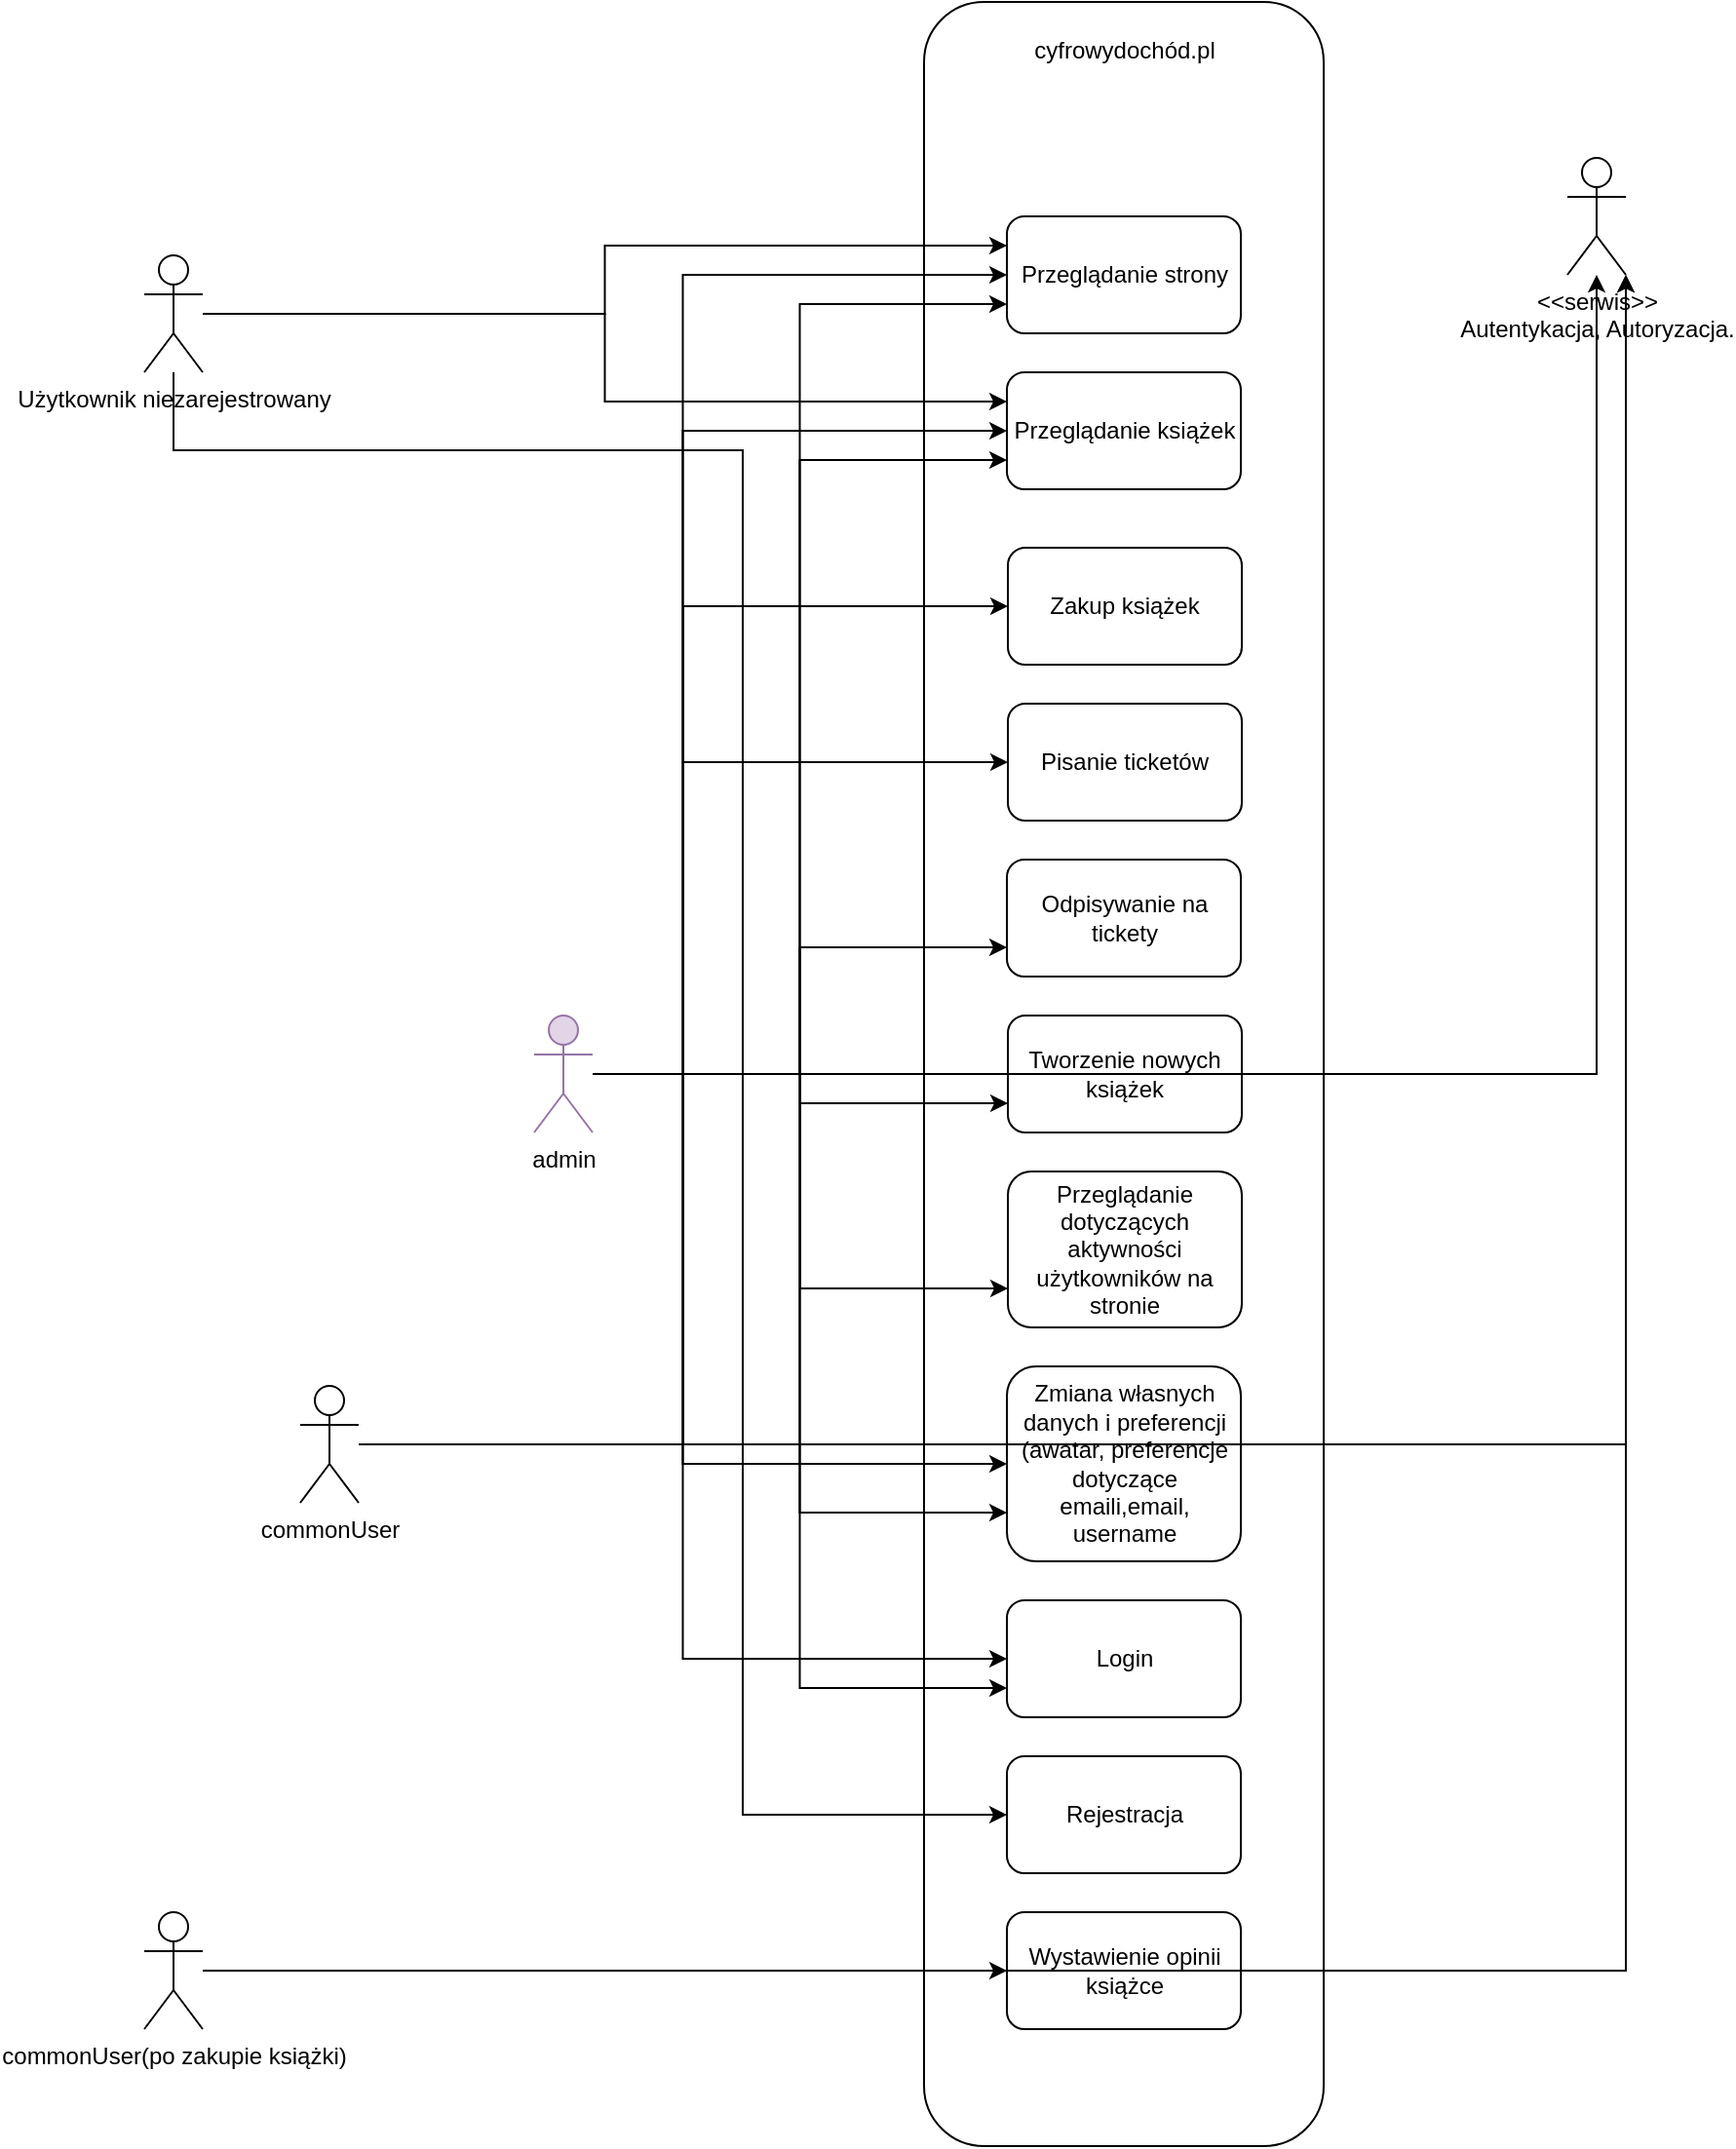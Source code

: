<mxfile version="24.7.1" type="device">
  <diagram name="Page-1" id="QaO6IJcZm1U5WDotASN0">
    <mxGraphModel dx="2274" dy="1295" grid="1" gridSize="10" guides="1" tooltips="1" connect="1" arrows="1" fold="1" page="1" pageScale="1" pageWidth="850" pageHeight="1100" math="0" shadow="0">
      <root>
        <mxCell id="0" />
        <mxCell id="1" parent="0" />
        <mxCell id="2PVZD35NaClQ3n3bUbz6-45" style="edgeStyle=orthogonalEdgeStyle;rounded=0;orthogonalLoop=1;jettySize=auto;html=1;entryX=0;entryY=0.25;entryDx=0;entryDy=0;" edge="1" parent="1" source="2PVZD35NaClQ3n3bUbz6-1" target="2PVZD35NaClQ3n3bUbz6-4">
          <mxGeometry relative="1" as="geometry" />
        </mxCell>
        <mxCell id="2PVZD35NaClQ3n3bUbz6-46" style="edgeStyle=orthogonalEdgeStyle;rounded=0;orthogonalLoop=1;jettySize=auto;html=1;entryX=0;entryY=0.25;entryDx=0;entryDy=0;" edge="1" parent="1" source="2PVZD35NaClQ3n3bUbz6-1" target="2PVZD35NaClQ3n3bUbz6-5">
          <mxGeometry relative="1" as="geometry" />
        </mxCell>
        <mxCell id="2PVZD35NaClQ3n3bUbz6-49" style="edgeStyle=orthogonalEdgeStyle;rounded=0;orthogonalLoop=1;jettySize=auto;html=1;entryX=0;entryY=0.5;entryDx=0;entryDy=0;" edge="1" parent="1" source="2PVZD35NaClQ3n3bUbz6-1" target="2PVZD35NaClQ3n3bUbz6-51">
          <mxGeometry relative="1" as="geometry">
            <mxPoint x="250" y="1020" as="targetPoint" />
            <Array as="points">
              <mxPoint x="177" y="320" />
              <mxPoint x="177" y="1020" />
            </Array>
          </mxGeometry>
        </mxCell>
        <mxCell id="2PVZD35NaClQ3n3bUbz6-1" value="Użytkownik niezarejestrowany" style="shape=umlActor;verticalLabelPosition=bottom;verticalAlign=top;html=1;outlineConnect=0;" vertex="1" parent="1">
          <mxGeometry x="-130" y="220" width="30" height="60" as="geometry" />
        </mxCell>
        <mxCell id="2PVZD35NaClQ3n3bUbz6-2" value="" style="rounded=1;whiteSpace=wrap;html=1;fillColor=none;" vertex="1" parent="1">
          <mxGeometry x="270" y="90" width="205" height="1100" as="geometry" />
        </mxCell>
        <mxCell id="2PVZD35NaClQ3n3bUbz6-3" value="&amp;lt;&amp;lt;serwis&amp;gt;&amp;gt;&lt;br&gt;Autentykacja, Autoryzacja." style="shape=umlActor;verticalLabelPosition=bottom;verticalAlign=top;html=1;outlineConnect=0;" vertex="1" parent="1">
          <mxGeometry x="600" y="170" width="30" height="60" as="geometry" />
        </mxCell>
        <mxCell id="2PVZD35NaClQ3n3bUbz6-4" value="Przeglądanie strony " style="rounded=1;whiteSpace=wrap;html=1;" vertex="1" parent="1">
          <mxGeometry x="312.5" y="200" width="120" height="60" as="geometry" />
        </mxCell>
        <mxCell id="2PVZD35NaClQ3n3bUbz6-5" value="Przeglądanie książek" style="rounded=1;whiteSpace=wrap;html=1;" vertex="1" parent="1">
          <mxGeometry x="312.5" y="280" width="120" height="60" as="geometry" />
        </mxCell>
        <mxCell id="2PVZD35NaClQ3n3bUbz6-6" value="&lt;div&gt;cyfrowydochód.pl&lt;/div&gt;" style="text;html=1;align=center;verticalAlign=middle;whiteSpace=wrap;rounded=0;" vertex="1" parent="1">
          <mxGeometry x="343" y="100" width="60" height="30" as="geometry" />
        </mxCell>
        <mxCell id="2PVZD35NaClQ3n3bUbz6-7" value="Zakup książek" style="rounded=1;whiteSpace=wrap;html=1;" vertex="1" parent="1">
          <mxGeometry x="313" y="370" width="120" height="60" as="geometry" />
        </mxCell>
        <mxCell id="2PVZD35NaClQ3n3bUbz6-8" value="Pisanie ticketów" style="rounded=1;whiteSpace=wrap;html=1;" vertex="1" parent="1">
          <mxGeometry x="313" y="450" width="120" height="60" as="geometry" />
        </mxCell>
        <mxCell id="2PVZD35NaClQ3n3bUbz6-9" value="Odpisywanie na tickety" style="rounded=1;whiteSpace=wrap;html=1;" vertex="1" parent="1">
          <mxGeometry x="312.5" y="530" width="120" height="60" as="geometry" />
        </mxCell>
        <mxCell id="2PVZD35NaClQ3n3bUbz6-10" value="Tworzenie nowych książek" style="rounded=1;whiteSpace=wrap;html=1;" vertex="1" parent="1">
          <mxGeometry x="313" y="610" width="120" height="60" as="geometry" />
        </mxCell>
        <mxCell id="2PVZD35NaClQ3n3bUbz6-11" value="Przeglądanie dotyczących aktywności użytkowników na stronie" style="rounded=1;whiteSpace=wrap;html=1;" vertex="1" parent="1">
          <mxGeometry x="313" y="690" width="120" height="80" as="geometry" />
        </mxCell>
        <mxCell id="2PVZD35NaClQ3n3bUbz6-12" value="Zmiana własnych danych i preferencji (awatar, preferencje dotyczące emaili,email, username" style="rounded=1;whiteSpace=wrap;html=1;" vertex="1" parent="1">
          <mxGeometry x="312.5" y="790" width="120" height="100" as="geometry" />
        </mxCell>
        <mxCell id="2PVZD35NaClQ3n3bUbz6-13" value="Login" style="rounded=1;whiteSpace=wrap;html=1;" vertex="1" parent="1">
          <mxGeometry x="312.5" y="910" width="120" height="60" as="geometry" />
        </mxCell>
        <mxCell id="2PVZD35NaClQ3n3bUbz6-37" style="edgeStyle=orthogonalEdgeStyle;rounded=0;orthogonalLoop=1;jettySize=auto;html=1;entryX=0;entryY=0.75;entryDx=0;entryDy=0;" edge="1" parent="1" source="2PVZD35NaClQ3n3bUbz6-14" target="2PVZD35NaClQ3n3bUbz6-4">
          <mxGeometry relative="1" as="geometry" />
        </mxCell>
        <mxCell id="2PVZD35NaClQ3n3bUbz6-38" style="edgeStyle=orthogonalEdgeStyle;rounded=0;orthogonalLoop=1;jettySize=auto;html=1;entryX=0;entryY=0.75;entryDx=0;entryDy=0;" edge="1" parent="1" source="2PVZD35NaClQ3n3bUbz6-14" target="2PVZD35NaClQ3n3bUbz6-5">
          <mxGeometry relative="1" as="geometry" />
        </mxCell>
        <mxCell id="2PVZD35NaClQ3n3bUbz6-40" style="edgeStyle=orthogonalEdgeStyle;rounded=0;orthogonalLoop=1;jettySize=auto;html=1;entryX=0;entryY=0.75;entryDx=0;entryDy=0;" edge="1" parent="1" source="2PVZD35NaClQ3n3bUbz6-14" target="2PVZD35NaClQ3n3bUbz6-9">
          <mxGeometry relative="1" as="geometry" />
        </mxCell>
        <mxCell id="2PVZD35NaClQ3n3bUbz6-41" style="edgeStyle=orthogonalEdgeStyle;rounded=0;orthogonalLoop=1;jettySize=auto;html=1;entryX=0;entryY=0.75;entryDx=0;entryDy=0;" edge="1" parent="1" source="2PVZD35NaClQ3n3bUbz6-14" target="2PVZD35NaClQ3n3bUbz6-10">
          <mxGeometry relative="1" as="geometry" />
        </mxCell>
        <mxCell id="2PVZD35NaClQ3n3bUbz6-42" style="edgeStyle=orthogonalEdgeStyle;rounded=0;orthogonalLoop=1;jettySize=auto;html=1;entryX=0;entryY=0.75;entryDx=0;entryDy=0;" edge="1" parent="1" source="2PVZD35NaClQ3n3bUbz6-14" target="2PVZD35NaClQ3n3bUbz6-11">
          <mxGeometry relative="1" as="geometry" />
        </mxCell>
        <mxCell id="2PVZD35NaClQ3n3bUbz6-43" style="edgeStyle=orthogonalEdgeStyle;rounded=0;orthogonalLoop=1;jettySize=auto;html=1;entryX=0;entryY=0.75;entryDx=0;entryDy=0;" edge="1" parent="1" source="2PVZD35NaClQ3n3bUbz6-14" target="2PVZD35NaClQ3n3bUbz6-12">
          <mxGeometry relative="1" as="geometry" />
        </mxCell>
        <mxCell id="2PVZD35NaClQ3n3bUbz6-44" style="edgeStyle=orthogonalEdgeStyle;rounded=0;orthogonalLoop=1;jettySize=auto;html=1;entryX=0;entryY=0.75;entryDx=0;entryDy=0;" edge="1" parent="1" source="2PVZD35NaClQ3n3bUbz6-14" target="2PVZD35NaClQ3n3bUbz6-13">
          <mxGeometry relative="1" as="geometry" />
        </mxCell>
        <mxCell id="2PVZD35NaClQ3n3bUbz6-54" style="edgeStyle=orthogonalEdgeStyle;rounded=0;orthogonalLoop=1;jettySize=auto;html=1;" edge="1" parent="1" source="2PVZD35NaClQ3n3bUbz6-14" target="2PVZD35NaClQ3n3bUbz6-3">
          <mxGeometry relative="1" as="geometry" />
        </mxCell>
        <mxCell id="2PVZD35NaClQ3n3bUbz6-14" value="admin" style="shape=umlActor;verticalLabelPosition=bottom;verticalAlign=top;html=1;outlineConnect=0;fillColor=#e1d5e7;strokeColor=#9673a6;" vertex="1" parent="1">
          <mxGeometry x="70" y="610" width="30" height="60" as="geometry" />
        </mxCell>
        <mxCell id="2PVZD35NaClQ3n3bUbz6-19" style="edgeStyle=orthogonalEdgeStyle;rounded=0;orthogonalLoop=1;jettySize=auto;html=1;entryX=0;entryY=0.5;entryDx=0;entryDy=0;" edge="1" parent="1" source="2PVZD35NaClQ3n3bUbz6-15" target="2PVZD35NaClQ3n3bUbz6-4">
          <mxGeometry relative="1" as="geometry" />
        </mxCell>
        <mxCell id="2PVZD35NaClQ3n3bUbz6-20" style="edgeStyle=orthogonalEdgeStyle;rounded=0;orthogonalLoop=1;jettySize=auto;html=1;entryX=0;entryY=0.5;entryDx=0;entryDy=0;" edge="1" parent="1" source="2PVZD35NaClQ3n3bUbz6-15" target="2PVZD35NaClQ3n3bUbz6-5">
          <mxGeometry relative="1" as="geometry" />
        </mxCell>
        <mxCell id="2PVZD35NaClQ3n3bUbz6-21" style="edgeStyle=orthogonalEdgeStyle;rounded=0;orthogonalLoop=1;jettySize=auto;html=1;entryX=0;entryY=0.5;entryDx=0;entryDy=0;" edge="1" parent="1" source="2PVZD35NaClQ3n3bUbz6-15" target="2PVZD35NaClQ3n3bUbz6-7">
          <mxGeometry relative="1" as="geometry" />
        </mxCell>
        <mxCell id="2PVZD35NaClQ3n3bUbz6-22" style="edgeStyle=orthogonalEdgeStyle;rounded=0;orthogonalLoop=1;jettySize=auto;html=1;entryX=0;entryY=0.5;entryDx=0;entryDy=0;" edge="1" parent="1" source="2PVZD35NaClQ3n3bUbz6-15" target="2PVZD35NaClQ3n3bUbz6-8">
          <mxGeometry relative="1" as="geometry" />
        </mxCell>
        <mxCell id="2PVZD35NaClQ3n3bUbz6-23" style="edgeStyle=orthogonalEdgeStyle;rounded=0;orthogonalLoop=1;jettySize=auto;html=1;entryX=0;entryY=0.5;entryDx=0;entryDy=0;" edge="1" parent="1" source="2PVZD35NaClQ3n3bUbz6-15" target="2PVZD35NaClQ3n3bUbz6-12">
          <mxGeometry relative="1" as="geometry" />
        </mxCell>
        <mxCell id="2PVZD35NaClQ3n3bUbz6-24" style="edgeStyle=orthogonalEdgeStyle;rounded=0;orthogonalLoop=1;jettySize=auto;html=1;entryX=0;entryY=0.5;entryDx=0;entryDy=0;" edge="1" parent="1" source="2PVZD35NaClQ3n3bUbz6-15" target="2PVZD35NaClQ3n3bUbz6-13">
          <mxGeometry relative="1" as="geometry" />
        </mxCell>
        <mxCell id="2PVZD35NaClQ3n3bUbz6-15" value="commonUser" style="shape=umlActor;verticalLabelPosition=bottom;verticalAlign=top;html=1;outlineConnect=0;" vertex="1" parent="1">
          <mxGeometry x="-50" y="800" width="30" height="60" as="geometry" />
        </mxCell>
        <mxCell id="2PVZD35NaClQ3n3bUbz6-28" style="edgeStyle=orthogonalEdgeStyle;rounded=0;orthogonalLoop=1;jettySize=auto;html=1;entryX=0;entryY=0.5;entryDx=0;entryDy=0;" edge="1" parent="1" source="2PVZD35NaClQ3n3bUbz6-26" target="2PVZD35NaClQ3n3bUbz6-27">
          <mxGeometry relative="1" as="geometry" />
        </mxCell>
        <mxCell id="2PVZD35NaClQ3n3bUbz6-26" value="commonUser(po zakupie książki)" style="shape=umlActor;verticalLabelPosition=bottom;verticalAlign=top;html=1;outlineConnect=0;" vertex="1" parent="1">
          <mxGeometry x="-130" y="1070" width="30" height="60" as="geometry" />
        </mxCell>
        <mxCell id="2PVZD35NaClQ3n3bUbz6-27" value="Wystawienie opinii książce" style="rounded=1;whiteSpace=wrap;html=1;" vertex="1" parent="1">
          <mxGeometry x="312.5" y="1070" width="120" height="60" as="geometry" />
        </mxCell>
        <mxCell id="2PVZD35NaClQ3n3bUbz6-51" value="&lt;div&gt;Rejestracja&lt;/div&gt;" style="rounded=1;whiteSpace=wrap;html=1;" vertex="1" parent="1">
          <mxGeometry x="312.5" y="990" width="120" height="60" as="geometry" />
        </mxCell>
        <mxCell id="2PVZD35NaClQ3n3bUbz6-55" style="edgeStyle=orthogonalEdgeStyle;rounded=0;orthogonalLoop=1;jettySize=auto;html=1;entryX=1;entryY=1;entryDx=0;entryDy=0;entryPerimeter=0;" edge="1" parent="1" source="2PVZD35NaClQ3n3bUbz6-15" target="2PVZD35NaClQ3n3bUbz6-3">
          <mxGeometry relative="1" as="geometry" />
        </mxCell>
        <mxCell id="2PVZD35NaClQ3n3bUbz6-56" style="edgeStyle=orthogonalEdgeStyle;rounded=0;orthogonalLoop=1;jettySize=auto;html=1;entryX=1;entryY=1;entryDx=0;entryDy=0;entryPerimeter=0;" edge="1" parent="1" source="2PVZD35NaClQ3n3bUbz6-26" target="2PVZD35NaClQ3n3bUbz6-3">
          <mxGeometry relative="1" as="geometry" />
        </mxCell>
      </root>
    </mxGraphModel>
  </diagram>
</mxfile>
